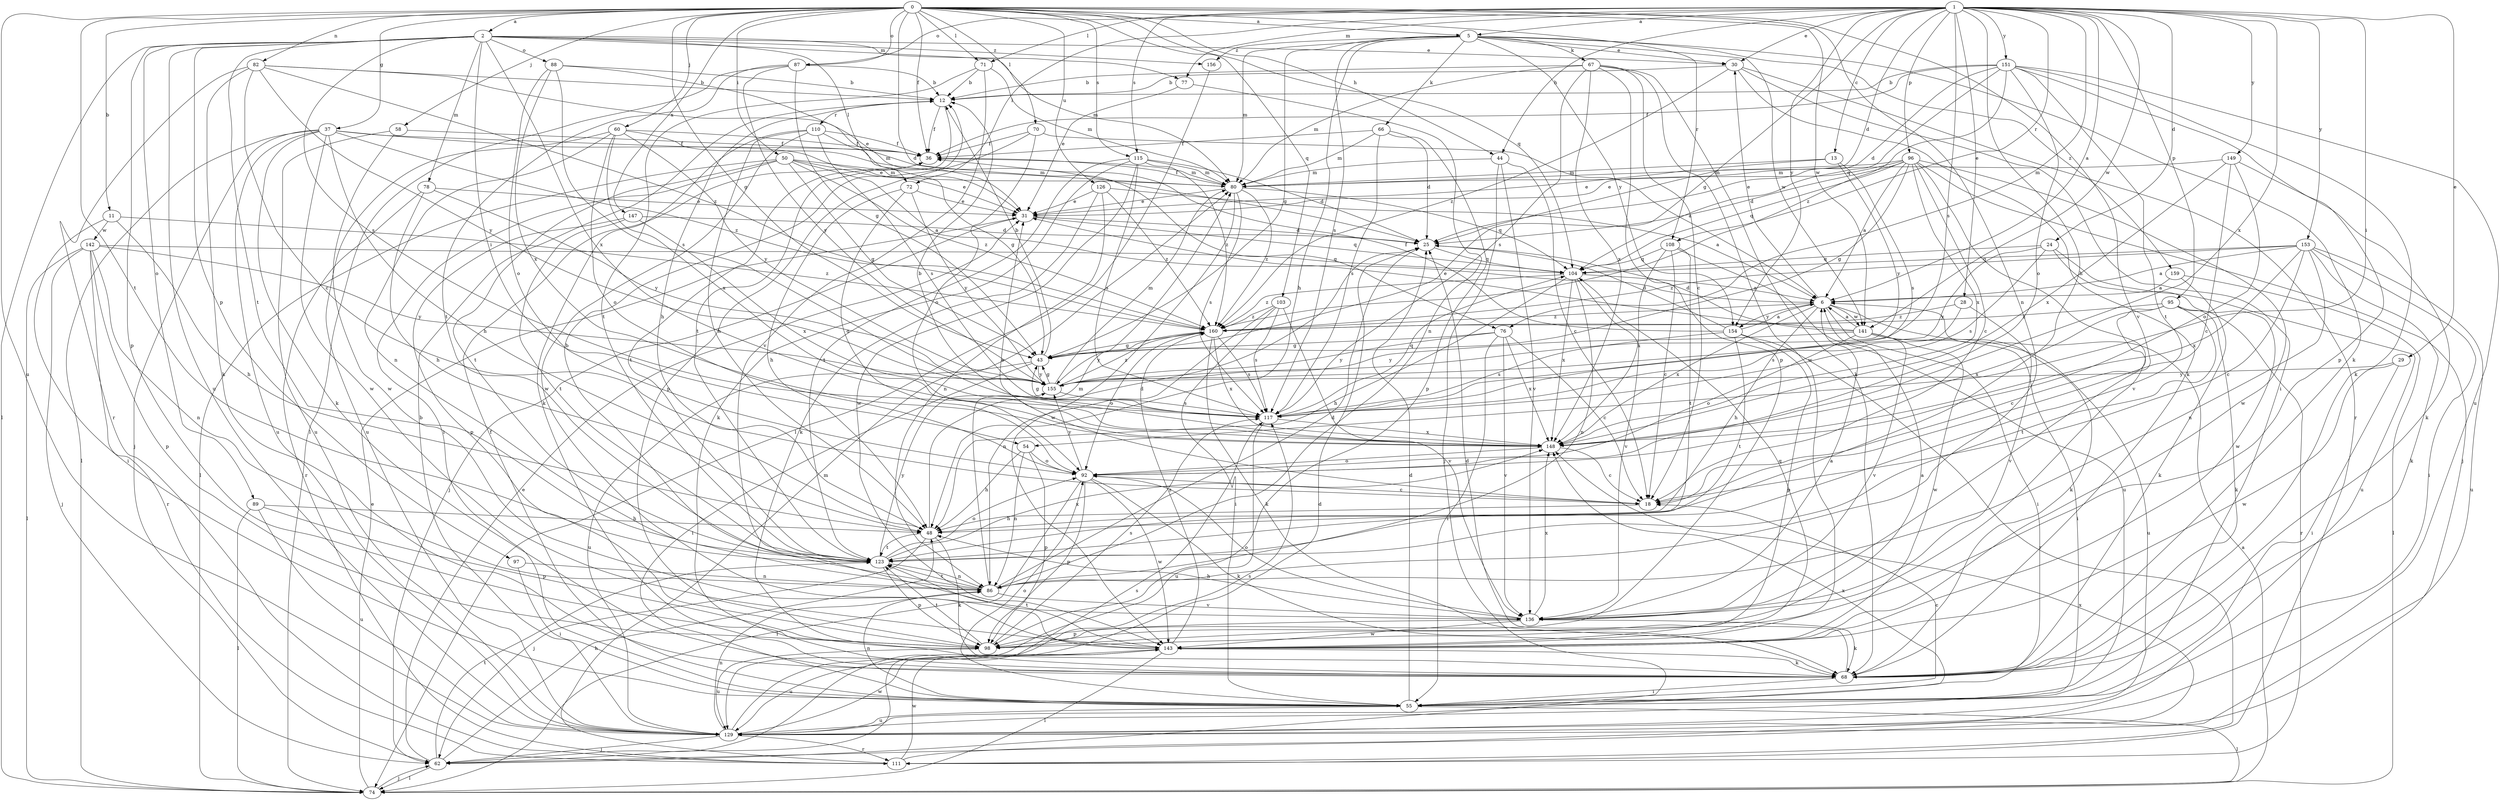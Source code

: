 strict digraph  {
0;
1;
2;
5;
6;
11;
12;
13;
18;
24;
25;
28;
29;
30;
31;
36;
37;
43;
44;
48;
50;
54;
55;
58;
60;
62;
66;
67;
68;
70;
71;
72;
74;
76;
77;
78;
80;
82;
86;
87;
88;
89;
92;
95;
96;
97;
98;
103;
104;
108;
110;
111;
115;
117;
123;
126;
129;
136;
141;
142;
143;
147;
148;
149;
151;
153;
154;
155;
156;
159;
160;
0 -> 2  [label=a];
0 -> 5  [label=a];
0 -> 11  [label=b];
0 -> 36  [label=f];
0 -> 37  [label=g];
0 -> 43  [label=g];
0 -> 44  [label=h];
0 -> 50  [label=i];
0 -> 58  [label=j];
0 -> 60  [label=j];
0 -> 70  [label=l];
0 -> 71  [label=l];
0 -> 76  [label=m];
0 -> 82  [label=n];
0 -> 86  [label=n];
0 -> 87  [label=o];
0 -> 103  [label=q];
0 -> 104  [label=q];
0 -> 108  [label=r];
0 -> 115  [label=s];
0 -> 123  [label=t];
0 -> 126  [label=u];
0 -> 129  [label=u];
0 -> 136  [label=v];
0 -> 141  [label=w];
0 -> 147  [label=x];
1 -> 5  [label=a];
1 -> 6  [label=a];
1 -> 13  [label=c];
1 -> 24  [label=d];
1 -> 25  [label=d];
1 -> 28  [label=e];
1 -> 29  [label=e];
1 -> 30  [label=e];
1 -> 43  [label=g];
1 -> 44  [label=h];
1 -> 48  [label=h];
1 -> 54  [label=i];
1 -> 71  [label=l];
1 -> 72  [label=l];
1 -> 76  [label=m];
1 -> 77  [label=m];
1 -> 87  [label=o];
1 -> 95  [label=p];
1 -> 96  [label=p];
1 -> 108  [label=r];
1 -> 115  [label=s];
1 -> 117  [label=s];
1 -> 141  [label=w];
1 -> 148  [label=x];
1 -> 149  [label=y];
1 -> 151  [label=y];
1 -> 153  [label=y];
1 -> 154  [label=y];
2 -> 30  [label=e];
2 -> 54  [label=i];
2 -> 72  [label=l];
2 -> 74  [label=l];
2 -> 77  [label=m];
2 -> 78  [label=m];
2 -> 80  [label=m];
2 -> 88  [label=o];
2 -> 89  [label=o];
2 -> 97  [label=p];
2 -> 98  [label=p];
2 -> 117  [label=s];
2 -> 123  [label=t];
2 -> 129  [label=u];
2 -> 148  [label=x];
2 -> 156  [label=z];
5 -> 30  [label=e];
5 -> 43  [label=g];
5 -> 48  [label=h];
5 -> 66  [label=k];
5 -> 67  [label=k];
5 -> 68  [label=k];
5 -> 80  [label=m];
5 -> 117  [label=s];
5 -> 141  [label=w];
5 -> 154  [label=y];
5 -> 156  [label=z];
5 -> 159  [label=z];
6 -> 30  [label=e];
6 -> 48  [label=h];
6 -> 55  [label=i];
6 -> 68  [label=k];
6 -> 141  [label=w];
6 -> 148  [label=x];
6 -> 154  [label=y];
6 -> 160  [label=z];
11 -> 48  [label=h];
11 -> 55  [label=i];
11 -> 142  [label=w];
11 -> 160  [label=z];
12 -> 36  [label=f];
12 -> 48  [label=h];
12 -> 110  [label=r];
12 -> 123  [label=t];
13 -> 31  [label=e];
13 -> 80  [label=m];
13 -> 117  [label=s];
13 -> 155  [label=y];
18 -> 31  [label=e];
18 -> 48  [label=h];
24 -> 104  [label=q];
24 -> 117  [label=s];
24 -> 129  [label=u];
24 -> 143  [label=w];
24 -> 155  [label=y];
25 -> 104  [label=q];
28 -> 117  [label=s];
28 -> 136  [label=v];
28 -> 160  [label=z];
29 -> 55  [label=i];
29 -> 143  [label=w];
29 -> 155  [label=y];
30 -> 12  [label=b];
30 -> 55  [label=i];
30 -> 68  [label=k];
30 -> 111  [label=r];
30 -> 160  [label=z];
31 -> 25  [label=d];
31 -> 62  [label=j];
31 -> 104  [label=q];
36 -> 80  [label=m];
36 -> 123  [label=t];
37 -> 31  [label=e];
37 -> 36  [label=f];
37 -> 48  [label=h];
37 -> 62  [label=j];
37 -> 68  [label=k];
37 -> 74  [label=l];
37 -> 129  [label=u];
37 -> 143  [label=w];
37 -> 160  [label=z];
43 -> 12  [label=b];
43 -> 55  [label=i];
43 -> 129  [label=u];
43 -> 155  [label=y];
44 -> 18  [label=c];
44 -> 62  [label=j];
44 -> 80  [label=m];
44 -> 136  [label=v];
48 -> 25  [label=d];
48 -> 62  [label=j];
48 -> 68  [label=k];
48 -> 123  [label=t];
50 -> 6  [label=a];
50 -> 31  [label=e];
50 -> 43  [label=g];
50 -> 55  [label=i];
50 -> 74  [label=l];
50 -> 80  [label=m];
50 -> 123  [label=t];
50 -> 160  [label=z];
54 -> 48  [label=h];
54 -> 86  [label=n];
54 -> 92  [label=o];
54 -> 98  [label=p];
55 -> 18  [label=c];
55 -> 25  [label=d];
55 -> 36  [label=f];
55 -> 74  [label=l];
55 -> 86  [label=n];
55 -> 92  [label=o];
55 -> 129  [label=u];
58 -> 36  [label=f];
58 -> 129  [label=u];
58 -> 143  [label=w];
60 -> 36  [label=f];
60 -> 80  [label=m];
60 -> 86  [label=n];
60 -> 92  [label=o];
60 -> 129  [label=u];
60 -> 148  [label=x];
60 -> 155  [label=y];
62 -> 25  [label=d];
62 -> 31  [label=e];
62 -> 48  [label=h];
62 -> 74  [label=l];
62 -> 117  [label=s];
62 -> 123  [label=t];
66 -> 25  [label=d];
66 -> 36  [label=f];
66 -> 80  [label=m];
66 -> 98  [label=p];
66 -> 117  [label=s];
67 -> 12  [label=b];
67 -> 18  [label=c];
67 -> 68  [label=k];
67 -> 80  [label=m];
67 -> 98  [label=p];
67 -> 117  [label=s];
67 -> 143  [label=w];
67 -> 148  [label=x];
68 -> 25  [label=d];
68 -> 55  [label=i];
70 -> 6  [label=a];
70 -> 36  [label=f];
70 -> 92  [label=o];
70 -> 98  [label=p];
71 -> 12  [label=b];
71 -> 80  [label=m];
71 -> 123  [label=t];
71 -> 136  [label=v];
72 -> 31  [label=e];
72 -> 48  [label=h];
72 -> 92  [label=o];
72 -> 155  [label=y];
74 -> 6  [label=a];
74 -> 31  [label=e];
74 -> 62  [label=j];
76 -> 18  [label=c];
76 -> 43  [label=g];
76 -> 55  [label=i];
76 -> 136  [label=v];
76 -> 148  [label=x];
76 -> 155  [label=y];
77 -> 31  [label=e];
77 -> 86  [label=n];
78 -> 31  [label=e];
78 -> 48  [label=h];
78 -> 111  [label=r];
78 -> 155  [label=y];
80 -> 31  [label=e];
80 -> 36  [label=f];
80 -> 104  [label=q];
80 -> 117  [label=s];
80 -> 143  [label=w];
80 -> 160  [label=z];
82 -> 12  [label=b];
82 -> 18  [label=c];
82 -> 25  [label=d];
82 -> 68  [label=k];
82 -> 111  [label=r];
82 -> 155  [label=y];
82 -> 160  [label=z];
86 -> 12  [label=b];
86 -> 25  [label=d];
86 -> 80  [label=m];
86 -> 123  [label=t];
86 -> 136  [label=v];
87 -> 12  [label=b];
87 -> 43  [label=g];
87 -> 74  [label=l];
87 -> 123  [label=t];
87 -> 155  [label=y];
88 -> 12  [label=b];
88 -> 31  [label=e];
88 -> 92  [label=o];
88 -> 117  [label=s];
88 -> 148  [label=x];
89 -> 48  [label=h];
89 -> 74  [label=l];
89 -> 98  [label=p];
89 -> 129  [label=u];
92 -> 18  [label=c];
92 -> 68  [label=k];
92 -> 74  [label=l];
92 -> 98  [label=p];
92 -> 143  [label=w];
92 -> 155  [label=y];
95 -> 18  [label=c];
95 -> 68  [label=k];
95 -> 111  [label=r];
95 -> 123  [label=t];
95 -> 148  [label=x];
95 -> 160  [label=z];
96 -> 6  [label=a];
96 -> 18  [label=c];
96 -> 25  [label=d];
96 -> 31  [label=e];
96 -> 43  [label=g];
96 -> 62  [label=j];
96 -> 80  [label=m];
96 -> 104  [label=q];
96 -> 136  [label=v];
96 -> 143  [label=w];
96 -> 148  [label=x];
97 -> 55  [label=i];
97 -> 86  [label=n];
98 -> 6  [label=a];
98 -> 117  [label=s];
98 -> 123  [label=t];
98 -> 129  [label=u];
103 -> 55  [label=i];
103 -> 86  [label=n];
103 -> 117  [label=s];
103 -> 136  [label=v];
103 -> 160  [label=z];
104 -> 6  [label=a];
104 -> 48  [label=h];
104 -> 86  [label=n];
104 -> 136  [label=v];
104 -> 148  [label=x];
104 -> 160  [label=z];
108 -> 18  [label=c];
108 -> 104  [label=q];
108 -> 123  [label=t];
108 -> 129  [label=u];
108 -> 148  [label=x];
110 -> 36  [label=f];
110 -> 43  [label=g];
110 -> 48  [label=h];
110 -> 68  [label=k];
110 -> 117  [label=s];
110 -> 143  [label=w];
111 -> 80  [label=m];
111 -> 143  [label=w];
111 -> 148  [label=x];
115 -> 25  [label=d];
115 -> 68  [label=k];
115 -> 80  [label=m];
115 -> 117  [label=s];
115 -> 123  [label=t];
115 -> 143  [label=w];
115 -> 160  [label=z];
117 -> 43  [label=g];
117 -> 104  [label=q];
117 -> 129  [label=u];
117 -> 148  [label=x];
123 -> 86  [label=n];
123 -> 92  [label=o];
123 -> 98  [label=p];
123 -> 148  [label=x];
123 -> 155  [label=y];
126 -> 6  [label=a];
126 -> 31  [label=e];
126 -> 68  [label=k];
126 -> 86  [label=n];
126 -> 160  [label=z];
129 -> 12  [label=b];
129 -> 62  [label=j];
129 -> 86  [label=n];
129 -> 111  [label=r];
129 -> 117  [label=s];
129 -> 143  [label=w];
129 -> 148  [label=x];
136 -> 6  [label=a];
136 -> 48  [label=h];
136 -> 68  [label=k];
136 -> 92  [label=o];
136 -> 98  [label=p];
136 -> 143  [label=w];
136 -> 148  [label=x];
141 -> 6  [label=a];
141 -> 25  [label=d];
141 -> 31  [label=e];
141 -> 55  [label=i];
141 -> 92  [label=o];
141 -> 129  [label=u];
141 -> 136  [label=v];
141 -> 143  [label=w];
141 -> 155  [label=y];
142 -> 62  [label=j];
142 -> 74  [label=l];
142 -> 86  [label=n];
142 -> 98  [label=p];
142 -> 104  [label=q];
142 -> 111  [label=r];
142 -> 155  [label=y];
143 -> 68  [label=k];
143 -> 74  [label=l];
143 -> 104  [label=q];
143 -> 123  [label=t];
143 -> 129  [label=u];
143 -> 160  [label=z];
147 -> 25  [label=d];
147 -> 98  [label=p];
147 -> 123  [label=t];
147 -> 148  [label=x];
148 -> 12  [label=b];
148 -> 18  [label=c];
148 -> 92  [label=o];
149 -> 18  [label=c];
149 -> 68  [label=k];
149 -> 80  [label=m];
149 -> 92  [label=o];
149 -> 148  [label=x];
151 -> 12  [label=b];
151 -> 25  [label=d];
151 -> 36  [label=f];
151 -> 68  [label=k];
151 -> 92  [label=o];
151 -> 98  [label=p];
151 -> 104  [label=q];
151 -> 123  [label=t];
151 -> 129  [label=u];
151 -> 160  [label=z];
153 -> 6  [label=a];
153 -> 18  [label=c];
153 -> 55  [label=i];
153 -> 68  [label=k];
153 -> 86  [label=n];
153 -> 104  [label=q];
153 -> 129  [label=u];
153 -> 148  [label=x];
153 -> 160  [label=z];
154 -> 6  [label=a];
154 -> 25  [label=d];
154 -> 36  [label=f];
154 -> 98  [label=p];
154 -> 111  [label=r];
154 -> 117  [label=s];
154 -> 123  [label=t];
155 -> 43  [label=g];
155 -> 80  [label=m];
155 -> 117  [label=s];
155 -> 160  [label=z];
156 -> 74  [label=l];
159 -> 6  [label=a];
159 -> 68  [label=k];
159 -> 74  [label=l];
160 -> 43  [label=g];
160 -> 68  [label=k];
160 -> 92  [label=o];
160 -> 117  [label=s];
160 -> 148  [label=x];
160 -> 155  [label=y];
}
